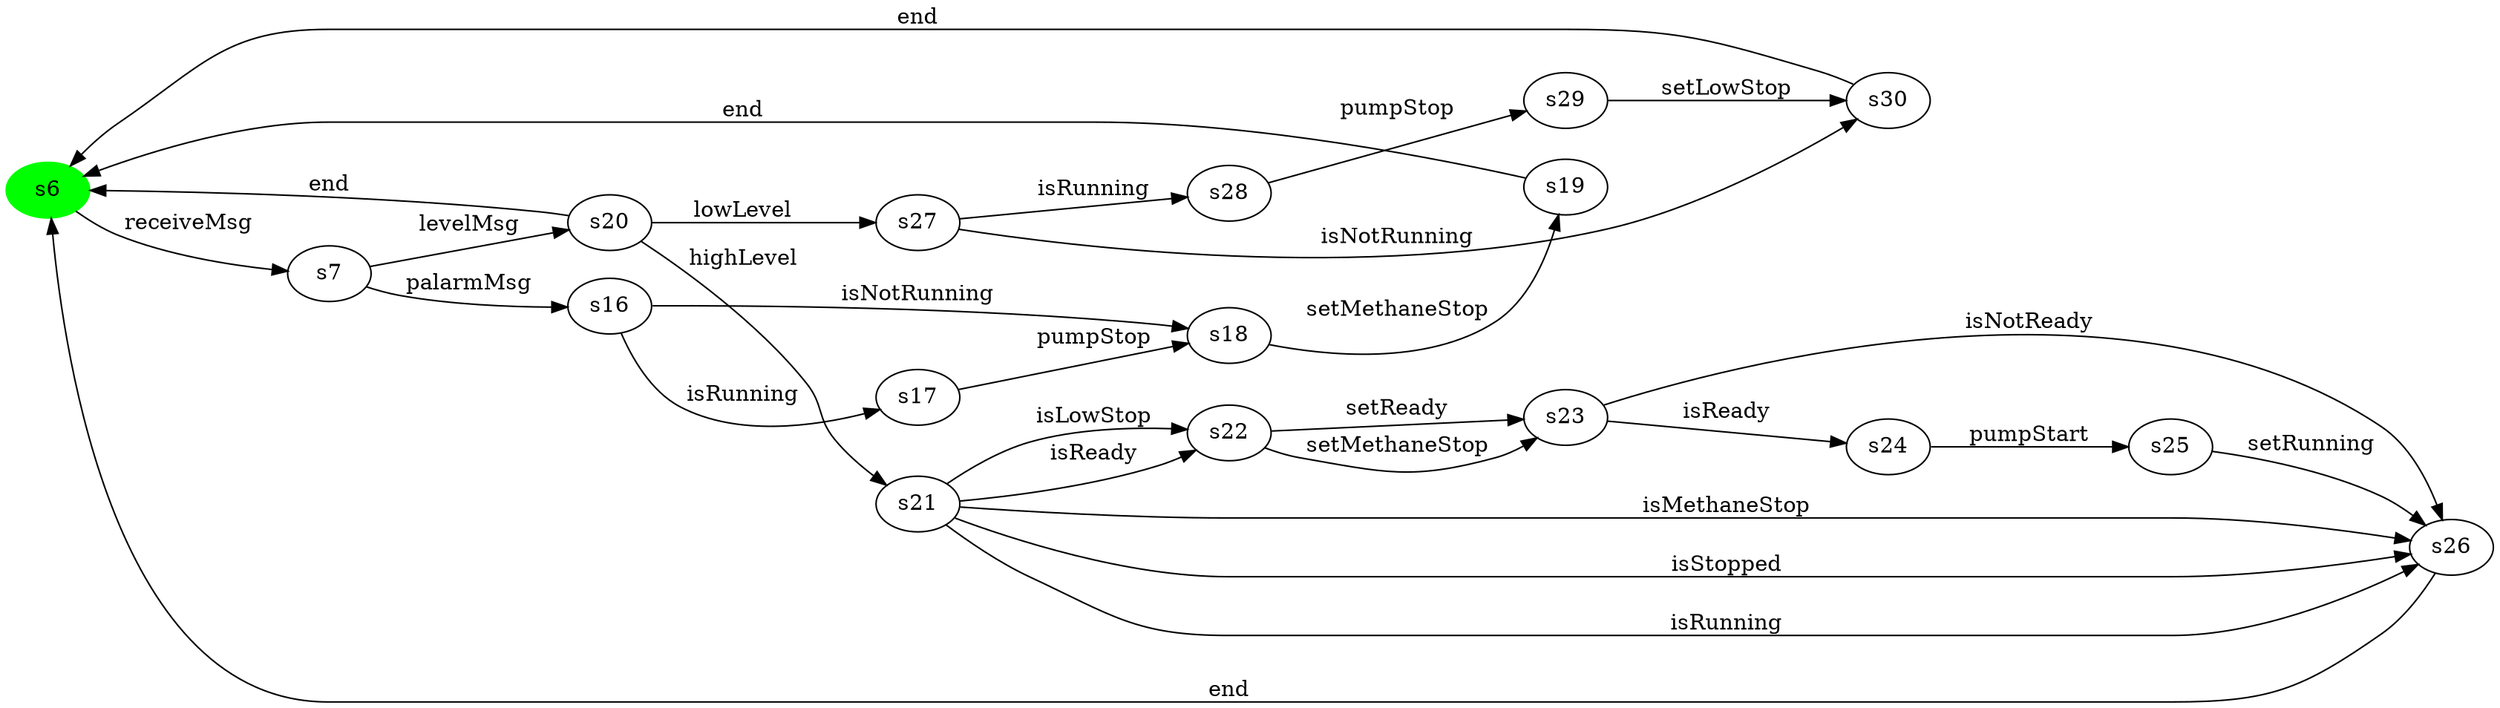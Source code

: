 digraph G {
rankdir=LR;
state0[ label = "s6", style=filled, color=green ];
state0 -> state1 [ label=" receiveMsg " ];
state1 [ label = "s7" ];
state1 -> state2 [ label=" palarmMsg " ];
state1 -> state3 [ label=" levelMsg " ];
state3 [ label = "s20" ];
state3 -> state4 [ label=" lowLevel " ];
state3 -> state5 [ label=" highLevel " ];
state3 -> state0 [ label=" end " ];
state6 [ label = "s30" ];
state6 -> state0 [ label=" end " ];
state7 [ label = "s22" ];
state7 -> state8 [ label=" setReady " ];
state7 -> state8 [ label=" setMethaneStop " ];
state5 [ label = "s21" ];
state5 -> state9 [ label=" isMethaneStop " ];
state5 -> state9 [ label=" isStopped " ];
state5 -> state9 [ label=" isRunning " ];
state5 -> state7 [ label=" isReady " ];
state5 -> state7 [ label=" isLowStop " ];
state10 [ label = "s24" ];
state10 -> state11 [ label=" pumpStart " ];
state8 [ label = "s23" ];
state8 -> state9 [ label=" isNotReady " ];
state8 -> state10 [ label=" isReady " ];
state9 [ label = "s26" ];
state9 -> state0 [ label=" end " ];
state11 [ label = "s25" ];
state11 -> state9 [ label=" setRunning " ];
state12 [ label = "s17" ];
state12 -> state13 [ label=" pumpStop " ];
state14 [ label = "s28" ];
state14 -> state15 [ label=" pumpStop " ];
state2 [ label = "s16" ];
state2 -> state13 [ label=" isNotRunning " ];
state2 -> state12 [ label=" isRunning " ];
state4 [ label = "s27" ];
state4 -> state14 [ label=" isRunning " ];
state4 -> state6 [ label=" isNotRunning " ];
state16 [ label = "s19" ];
state16 -> state0 [ label=" end " ];
state13 [ label = "s18" ];
state13 -> state16 [ label=" setMethaneStop " ];
state15 [ label = "s29" ];
state15 -> state6 [ label=" setLowStop " ];
}
